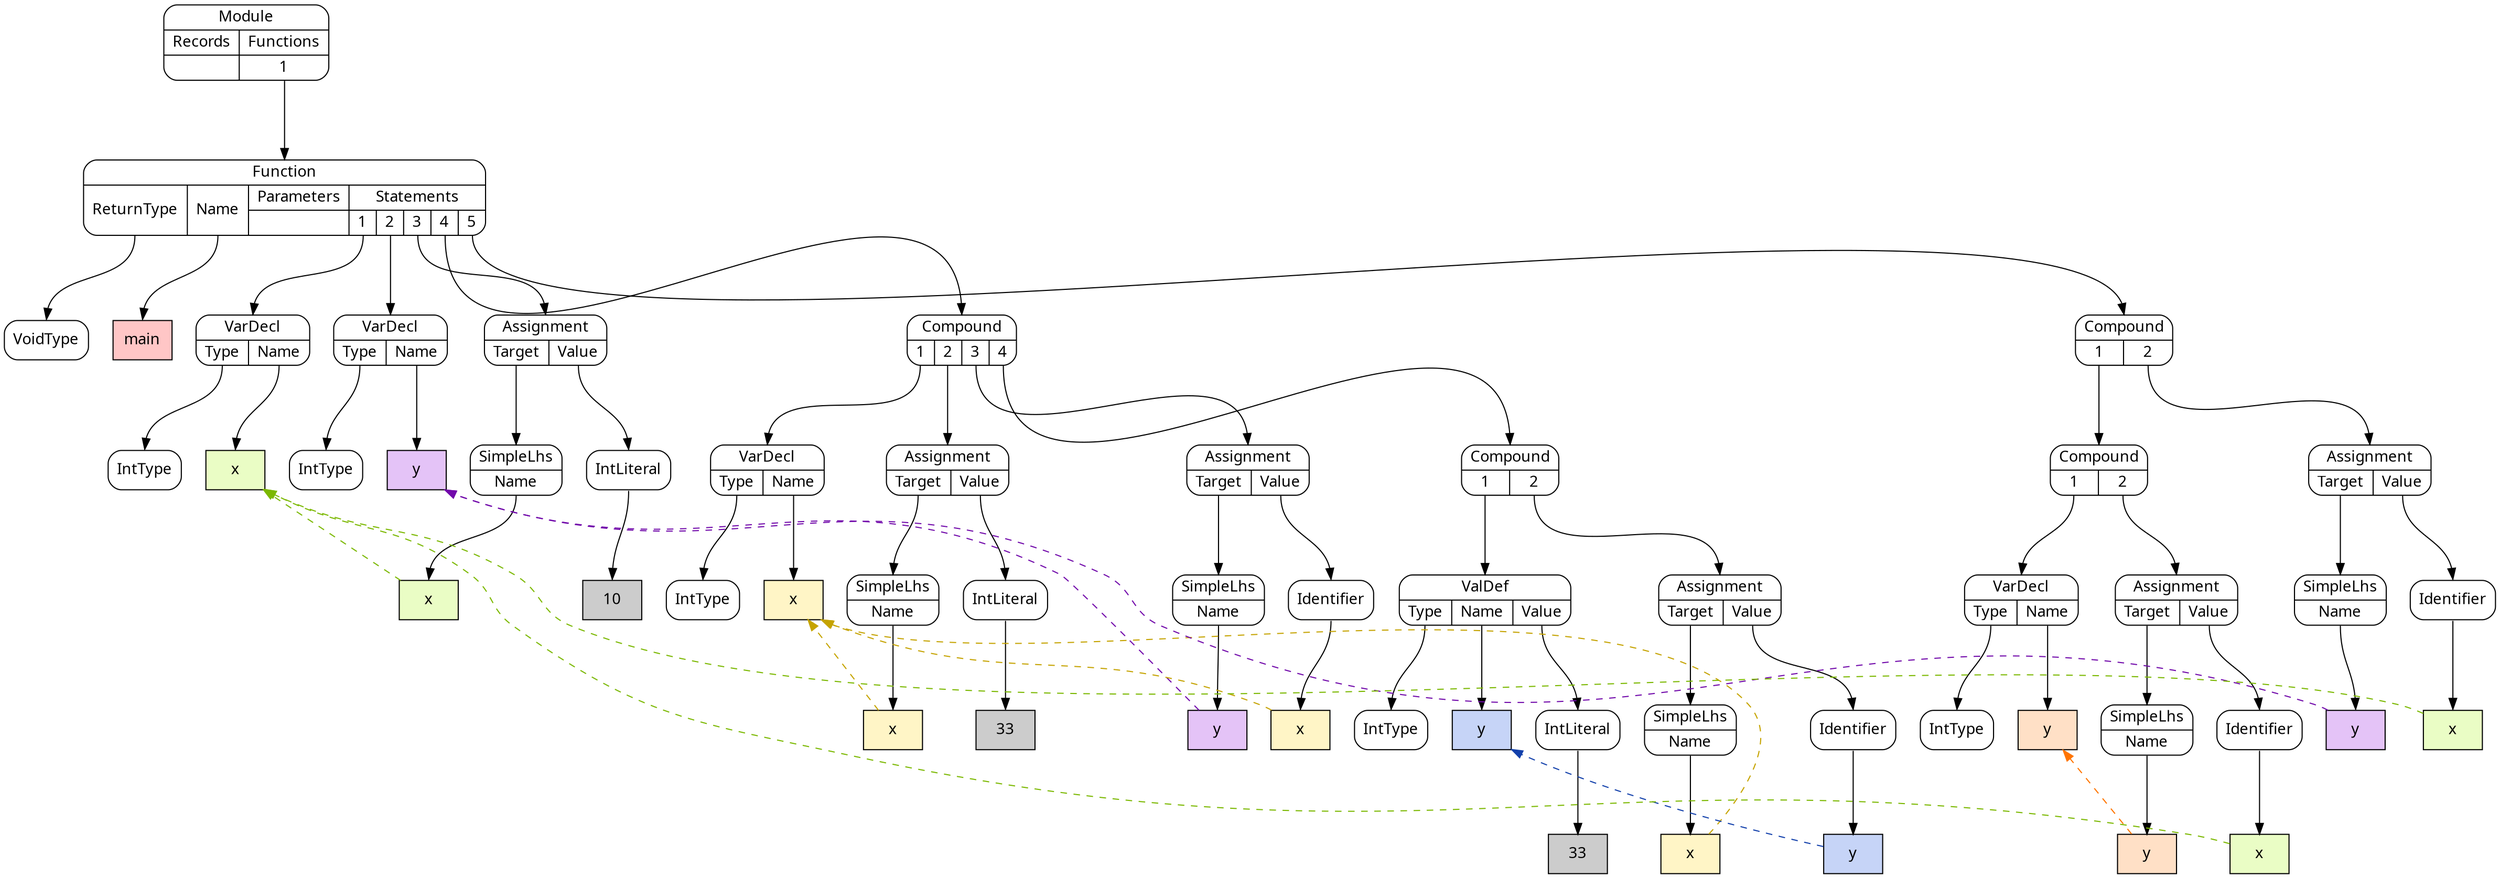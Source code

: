 digraph {
node [shape=Mrecord, style=filled, fillcolor=white, fontname="Calibri"];
graph [ordering=out, nodesep=0.3, ranksep=1];

# SimpleNode VoidType
node0 [label="VoidType", tooltip="VoidType"]

# DeclarationLiteral main
node1 [shape=box, label="main", fillcolor="#FFC6C6", tooltip="main"]

# SimpleNode IntType
node2 [label="IntType", tooltip="IntType"]

# DeclarationLiteral x
node3 [shape=box, label="x", fillcolor="#EAFDC5", tooltip="x"]

# PortNode VarDecl
node4:p0:s -> node2:n
node4:p1:s -> node3:n
node4 [label="{VarDecl|{<p0>Type|<p1>Name}}", tooltip="VarDecl"]

# SimpleNode IntType
node5 [label="IntType", tooltip="IntType"]

# DeclarationLiteral y
node6 [shape=box, label="y", fillcolor="#E4C3F7", tooltip="y"]

# PortNode VarDecl
node7:p0:s -> node5:n
node7:p1:s -> node6:n
node7 [label="{VarDecl|{<p0>Type|<p1>Name}}", tooltip="VarDecl"]

# ReferenceLiteral x
node8 -> node3 [style=dashed, constraint=false, color="#7BB800"]
node8 [shape=box, label="x", fillcolor="#EAFDC5", tooltip="x"]

# PortNode SimpleLhs
node9:p0:s -> node8:n
node9 [label="{SimpleLhs|{<p0>Name}}", tooltip="SimpleLhs"]

# Literal 10
node10 [shape=box, label="10", fillcolor="#cccccc", tooltip="10"]

# SimpleNode IntLiteral
node11:s -> node10:n
node11 [label="IntLiteral", tooltip="IntLiteral"]

# PortNode Assignment
node12:p0:s -> node9:n
node12:p1:s -> node11:n
node12 [label="{Assignment|{<p0>Target|<p1>Value}}", tooltip="Assignment"]

# SimpleNode IntType
node13 [label="IntType", tooltip="IntType"]

# DeclarationLiteral x
node14 [shape=box, label="x", fillcolor="#FFF5C6", tooltip="x"]

# PortNode VarDecl
node15:p0:s -> node13:n
node15:p1:s -> node14:n
node15 [label="{VarDecl|{<p0>Type|<p1>Name}}", tooltip="VarDecl"]

# ReferenceLiteral x
node16 -> node14 [style=dashed, constraint=false, color="#C5A300"]
node16 [shape=box, label="x", fillcolor="#FFF5C6", tooltip="x"]

# PortNode SimpleLhs
node17:p0:s -> node16:n
node17 [label="{SimpleLhs|{<p0>Name}}", tooltip="SimpleLhs"]

# Literal 33
node18 [shape=box, label="33", fillcolor="#cccccc", tooltip="33"]

# SimpleNode IntLiteral
node19:s -> node18:n
node19 [label="IntLiteral", tooltip="IntLiteral"]

# PortNode Assignment
node20:p0:s -> node17:n
node20:p1:s -> node19:n
node20 [label="{Assignment|{<p0>Target|<p1>Value}}", tooltip="Assignment"]

# ReferenceLiteral y
node21 -> node6 [style=dashed, constraint=false, color="#7109AA"]
node21 [shape=box, label="y", fillcolor="#E4C3F7", tooltip="y"]

# PortNode SimpleLhs
node22:p0:s -> node21:n
node22 [label="{SimpleLhs|{<p0>Name}}", tooltip="SimpleLhs"]

# ReferenceLiteral x
node23 -> node14 [style=dashed, constraint=false, color="#C5A300"]
node23 [shape=box, label="x", fillcolor="#FFF5C6", tooltip="x"]

# SimpleNode Identifier
node24:s -> node23:n
node24 [label="Identifier", tooltip="Identifier"]

# PortNode Assignment
node25:p0:s -> node22:n
node25:p1:s -> node24:n
node25 [label="{Assignment|{<p0>Target|<p1>Value}}", tooltip="Assignment"]

# SimpleNode IntType
node26 [label="IntType", tooltip="IntType"]

# DeclarationLiteral y
node27 [shape=box, label="y", fillcolor="#C6D4F7", tooltip="y"]

# Literal 33
node28 [shape=box, label="33", fillcolor="#cccccc", tooltip="33"]

# SimpleNode IntLiteral
node29:s -> node28:n
node29 [label="IntLiteral", tooltip="IntLiteral"]

# PortNode ValDef
node30:p0:s -> node26:n
node30:p1:s -> node27:n
node30:p2:s -> node29:n
node30 [label="{ValDef|{<p0>Type|<p1>Name|<p2>Value}}", tooltip="ValDef"]

# ReferenceLiteral x
node31 -> node14 [style=dashed, constraint=false, color="#C5A300"]
node31 [shape=box, label="x", fillcolor="#FFF5C6", tooltip="x"]

# PortNode SimpleLhs
node32:p0:s -> node31:n
node32 [label="{SimpleLhs|{<p0>Name}}", tooltip="SimpleLhs"]

# ReferenceLiteral y
node33 -> node27 [style=dashed, constraint=false, color="#1240AB"]
node33 [shape=box, label="y", fillcolor="#C6D4F7", tooltip="y"]

# SimpleNode Identifier
node34:s -> node33:n
node34 [label="Identifier", tooltip="Identifier"]

# PortNode Assignment
node35:p0:s -> node32:n
node35:p1:s -> node34:n
node35 [label="{Assignment|{<p0>Target|<p1>Value}}", tooltip="Assignment"]

# PortNode Compound
node36:p0:s -> node30:n
node36:p1:s -> node35:n
node36 [label="{Compound|{<p0>1|<p1>2}}", tooltip="Compound"]

# PortNode Compound
node37:p0:s -> node15:n
node37:p1:s -> node20:n
node37:p2:s -> node25:n
node37:p3:s -> node36:n
node37 [label="{Compound|{<p0>1|<p1>2|<p2>3|<p3>4}}", tooltip="Compound"]

# SimpleNode IntType
node38 [label="IntType", tooltip="IntType"]

# DeclarationLiteral y
node39 [shape=box, label="y", fillcolor="#FFE0C6", tooltip="y"]

# PortNode VarDecl
node40:p0:s -> node38:n
node40:p1:s -> node39:n
node40 [label="{VarDecl|{<p0>Type|<p1>Name}}", tooltip="VarDecl"]

# ReferenceLiteral y
node41 -> node39 [style=dashed, constraint=false, color="#FF7400"]
node41 [shape=box, label="y", fillcolor="#FFE0C6", tooltip="y"]

# PortNode SimpleLhs
node42:p0:s -> node41:n
node42 [label="{SimpleLhs|{<p0>Name}}", tooltip="SimpleLhs"]

# ReferenceLiteral x
node43 -> node3 [style=dashed, constraint=false, color="#7BB800"]
node43 [shape=box, label="x", fillcolor="#EAFDC5", tooltip="x"]

# SimpleNode Identifier
node44:s -> node43:n
node44 [label="Identifier", tooltip="Identifier"]

# PortNode Assignment
node45:p0:s -> node42:n
node45:p1:s -> node44:n
node45 [label="{Assignment|{<p0>Target|<p1>Value}}", tooltip="Assignment"]

# PortNode Compound
node46:p0:s -> node40:n
node46:p1:s -> node45:n
node46 [label="{Compound|{<p0>1|<p1>2}}", tooltip="Compound"]

# ReferenceLiteral y
node47 -> node6 [style=dashed, constraint=false, color="#7109AA"]
node47 [shape=box, label="y", fillcolor="#E4C3F7", tooltip="y"]

# PortNode SimpleLhs
node48:p0:s -> node47:n
node48 [label="{SimpleLhs|{<p0>Name}}", tooltip="SimpleLhs"]

# ReferenceLiteral x
node49 -> node3 [style=dashed, constraint=false, color="#7BB800"]
node49 [shape=box, label="x", fillcolor="#EAFDC5", tooltip="x"]

# SimpleNode Identifier
node50:s -> node49:n
node50 [label="Identifier", tooltip="Identifier"]

# PortNode Assignment
node51:p0:s -> node48:n
node51:p1:s -> node50:n
node51 [label="{Assignment|{<p0>Target|<p1>Value}}", tooltip="Assignment"]

# PortNode Compound
node52:p0:s -> node46:n
node52:p1:s -> node51:n
node52 [label="{Compound|{<p0>1|<p1>2}}", tooltip="Compound"]

# PortNode Function
node53:p0:s -> node0:n
node53:p1:s -> node1:n
node53:p3_0:s -> node4:n
node53:p3_1:s -> node7:n
node53:p3_2:s -> node12:n
node53:p3_3:s -> node37:n
node53:p3_4:s -> node52:n
node53 [label="{Function|{<p0>ReturnType|<p1>Name|{Parameters|{}}|{Statements|{<p3_0>1|<p3_1>2|<p3_2>3|<p3_3>4|<p3_4>5}}}}", tooltip="Function"]

# PortNode Module
node54:p1_0:s -> node53:n
node54 [label="{Module|{{Records|{}}|{Functions|{<p1_0>1}}}}", tooltip="Module"]

}
